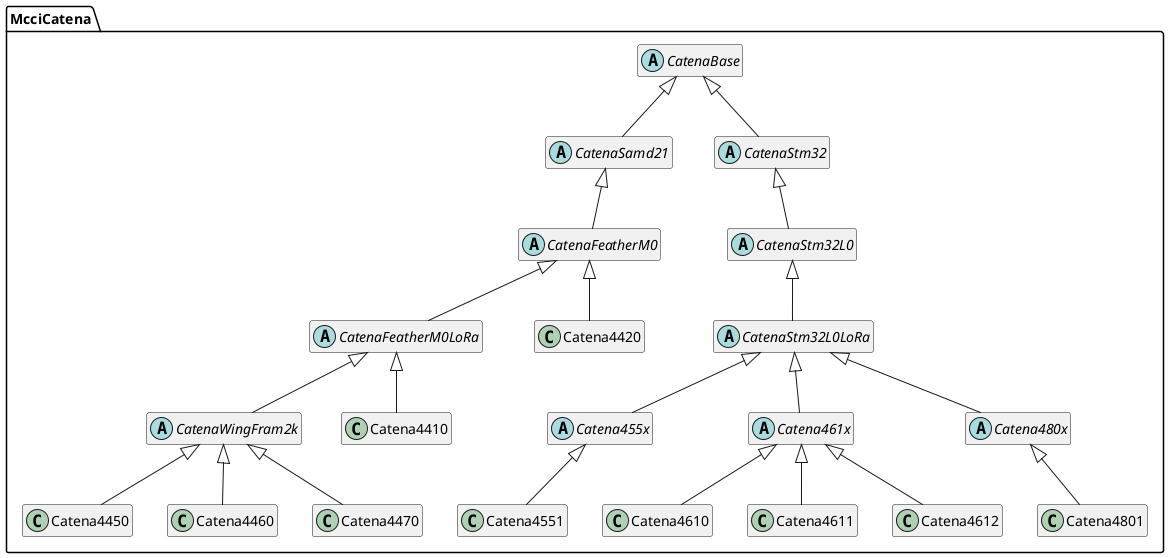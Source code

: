 @startuml
/' PlantUML image for Catena class hierarcy
'/
namespace McciCatena {

abstract class CatenaBase {
  +struct EUI64_buffer_t;
  +struct EUI64_string_t;
  +enum OPERATING_FLAGS;
  +enum PLATFORM_FLAGS;
  +{static}uint32_t PlatformFlags_GetModNumber();
  +{static}bool constexpr PlatformFlags+_IsModded();
  +void SafePrintf();
  +const EUI64_Buffer_t *GetSysEUI();
  +{abstract} void begin();
  +const char * CatenaName() const;
  +void Sleep();
  +void poll();
  +void registerObject();
  +addCommands();
  +{static}CatenaBase *pCatenaBase;
  #void registerCommands();
  #EUI64_buffer_t m_SysEUI;
  #cPollingEngine m_PollingEnging;
  #cStreamInlineCollector m_Collector;
  #cCommandStream m_CommandStream;
}

abstract class CatenaSamd21 {
  +struct UniqueID_buffer_t[];
  +struct UniqueID_string_t[];
  +{abstract} bool begin();
  +bool begin(uint32_t overrideMask);
  +book begin(uint32_t uClearMask, uint32_t uSetMask);
  +const CATENA_PLATFORM *GetPlatformForID(const UniqueID_buffer_t, EUI64_buffer_t*);
  +{abstract}const CATENA_PLATFORM *GetPlatformForID(const UniqueID_buffer_t, EUI64_buffer_t*, uint32_t *);
  +void GetUniqueID(UniqueID_buffer_t *);
  +char *GetUniqueIDstring(UniqueID_string_t *);
  +const CATENA_PLATFORM *GetPlatform();
  +uint32_t GetOperatingFlags();
  +uint32_t GetPlatformFlags();
  #{abstract}void registerCommands();
  #cSerialReady m_SerialReady;
  -{static}const CPUID_PLATFORM_MAP vCpuIdToPlatform[];
  -{static}const size_t nvCpuIdToPlatform;
  -uint32_t m_OperatingFlags;
  -const CATENA_PLATFORM *m_pPlatform;
  -CatenaRTC m_Rtc;
}

abstract class CatenaStm32 {
  +struct UniqueID_buffer_t[];
  +struct UniqueID_string_t[];
  +{abstract} bool begin();
  +bool begin(uint32_t overrideMask);
  +book begin(uint32_t uClearMask, uint32_t uSetMask);
  +const CATENA_PLATFORM *GetPlatformForID(const UniqueID_buffer_t, EUI64_buffer_t*);
  +{abstract}const CATENA_PLATFORM *GetPlatformForID(const UniqueID_buffer_t, EUI64_buffer_t*, uint32_t *);
  +void GetUniqueID(UniqueID_buffer_t *);
  +char *GetUniqueIDstring(UniqueID_string_t *);
  +const CATENA_PLATFORM *GetPlatform();
  +uint32_t GetOperatingFlags();
  +uint32_t GetPlatformFlags();
  #{abstract}void registerCommands();
  #cSerialReady m_SerialReady;
  -{static}const CPUID_PLATFORM_MAP vCpuIdToPlatform[];
  -{static}const size_t nvCpuIdToPlatform;
  -uint32_t m_OperatingFlags;
  -const CATENA_PLATFORM *m_pPlatform;
}

abstract class CatenaFeatherM0 {
  +enum ANALOG_PINS;
  +enum DIGITAL_PINS;
  +float ReadVbat() const;
  #{abstract}const Arduino_LoRaWAN::ProvisioningInfo *GetProvisioningInfo(void);
  #{abstract}const Arduino_LoRaWAN::ProvisioningTable *GetLoRaWANkeys(void) const;
  #const CATENA_PLATFORM *m_pPlatform;
}

abstract class CatenaFeatherM0LoRa {
  +enum DIGITAL_PINS;
}

abstract class CatenaWingFram2k {
  +{abstract}bool begin()
  +{abstract}const EUI64_buffer_t *GetSysEUI()
  +{abstract}CATENA_PLATFORM *GetPlatformForID()
  +cFram2k *getFram()
  +bool getBootCount(&bootCount)
  #void registerCommands()
  #{abstract}void getPlatformTable()
  -cFram2k  m_Fram
  -uint32_t m_BootCount
  -void savePlatform()
}

abstract class CatenaStm32L0 {
  +enum ANALOG_PINS
  +enum DIGITAL_PINS
  +{abstract}bool begin()
  +{abstract}CATENA_PLATFORM *GetPlatformForID()
  +cFram2k *getFram()
  +bool getBootCount(&bootCount)
  +float ReadVbat() const;
  +float ReadVbus() const;
  +{abstract}void Sleep(uint32_t secs) override;
  #void registerCommands()
  #const CATENA_PLATFORM *m_pPlatform;
  -cFram8k  m_Fram
  -uint32_t m_BootCount
  -CatenaStm32L0Rtc m_Rtc;
  -{static}const CATENA_PLATFORM(* const vPlatforms[]);
  -{static}const size_t nvPlatforms;
  -void savePlatform()
}

abstract class CatenaStm32L0LoRa {
  +enum DIGITAL_PINS;
}

abstract class Catena455x {
  +{abstract}bool begin() override;
}

abstract class Catena461x {
  +{abstract}bool begin() override;
}

abstract class Catena480x {
  +{abstract}bool begin() override;
}

class Catena4410 {
  +enum DIGITAL_PINS;
  +{abstract}const char *CatenaName() const override;
  #{abstract}const Arduino_LoRaWAN::ProvisioningTable *GetLoRaWANkeys(void) const;
  -{static}const Arduino_LoRaWAN::ProvisioningTable gk_LoRaWAN_Keys;
}

class Catena4420 {
  +enum DIGITAL_PINS;
  +{abstract}const char *CatenaName() const override;
  #{abstract}const Arduino_LoRaWAN::ProvisioningTable *GetLoRaWANkeys(void) const;
  -{static}const Arduino_LoRaWAN::ProvisioningTable gk_LoRaWAN_Keys;
}

class Catena4450 {
  +const char *CatenaName() const;
  #virtual void getPlatformTable();
  -{static}const CATENA_PLATFORM(* const vPlatforms[]);
  -{static}const size_t nvPlatforms;
}

class Catena4460 {
  +const char *CatenaName() const;
  #virtual void getPlatformTable();
  -{static}const CATENA_PLATFORM(* const vPlatforms[]);
  -{static}const size_t nvPlatforms;
}

class Catena4470 {
  +const char *CatenaName() const;
  #virtual void getPlatformTable();
  -{static}const CATENA_PLATFORM(* const vPlatforms[]);
  -{static}const size_t nvPlatforms;
}

class Catena4551 {
  +const char *CatenaName() const;
}

class Catena4610 {
  +const char *CatenaName() const;
}

class Catena4611 {
  +const char *CatenaName() const;
}

class Catena4612 {
  +const char *CatenaName() const;
}

class Catena4801 {
  +const char *CatenaName() const;
}

CatenaBase <|-- CatenaSamd21
CatenaBase <|-- CatenaStm32

CatenaSamd21 <|-- CatenaFeatherM0
CatenaFeatherM0 <|-- CatenaFeatherM0LoRa
CatenaFeatherM0 <|-- Catena4420
CatenaFeatherM0LoRa <|-- Catena4410
CatenaFeatherM0LoRa <|-- CatenaWingFram2k
CatenaWingFram2k <|-- Catena4450
CatenaWingFram2k <|-- Catena4460
CatenaWingFram2k <|-- Catena4470

CatenaStm32 <|-- CatenaStm32L0
CatenaStm32L0 <|-- CatenaStm32L0LoRa
CatenaStm32L0LoRa <|-- Catena455x
CatenaStm32L0LoRa <|-- Catena461x
CatenaStm32L0LoRa <|-- Catena480x

Catena455x <|-- Catena4551
Catena461x <|-- Catena4610
Catena461x <|-- Catena4611
Catena461x <|-- Catena4612
Catena480x <|-- Catena4801
hide members
}
@enduml